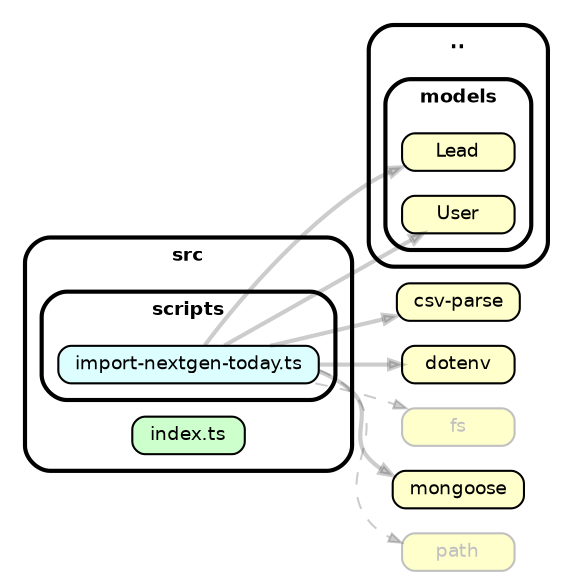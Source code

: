 strict digraph "dependency-cruiser output"{
    rankdir="LR" splines="true" overlap="false" nodesep="0.16" ranksep="0.18" fontname="Helvetica-bold" fontsize="9" style="rounded,bold,filled" fillcolor="#ffffff" compound="true"
    node [shape="box" style="rounded, filled" height="0.2" color="black" fillcolor="#ffffcc" fontcolor="black" fontname="Helvetica" fontsize="9"]
    edge [arrowhead="normal" arrowsize="0.6" penwidth="2.0" color="#00000033" fontname="Helvetica" fontsize="9"]

    subgraph "cluster_.." {label=".." subgraph "cluster_../models" {label="models" "../models/Lead" [label=<Lead> tooltip="Lead" ] } }
    subgraph "cluster_.." {label=".." subgraph "cluster_../models" {label="models" "../models/User" [label=<User> tooltip="User" ] } }
    "csv-parse" [label=<csv-parse> tooltip="csv-parse" ]
    "dotenv" [label=<dotenv> tooltip="dotenv" ]
    "fs" [label=<fs> tooltip="fs" URL="https://nodejs.org/api/fs.html" color="grey" fontcolor="grey"]
    "mongoose" [label=<mongoose> tooltip="mongoose" ]
    "path" [label=<path> tooltip="path" URL="https://nodejs.org/api/path.html" color="grey" fontcolor="grey"]
    subgraph "cluster_src" {label="src" "src/index.ts" [label=<index.ts> tooltip="index.ts" URL="src/index.ts" fillcolor="#ccffcc"] }
    subgraph "cluster_src" {label="src" subgraph "cluster_src/scripts" {label="scripts" "src/scripts/import-nextgen-today.ts" [label=<import-nextgen-today.ts> tooltip="import-nextgen-today.ts" URL="src/scripts/import-nextgen-today.ts" fillcolor="#ddfeff"] } }
    "src/scripts/import-nextgen-today.ts" -> "../models/Lead"
    "src/scripts/import-nextgen-today.ts" -> "../models/User"
    "src/scripts/import-nextgen-today.ts" -> "csv-parse"
    "src/scripts/import-nextgen-today.ts" -> "dotenv"
    "src/scripts/import-nextgen-today.ts" -> "fs" [style="dashed" penwidth="1.0"]
    "src/scripts/import-nextgen-today.ts" -> "mongoose"
    "src/scripts/import-nextgen-today.ts" -> "path" [style="dashed" penwidth="1.0"]
}
